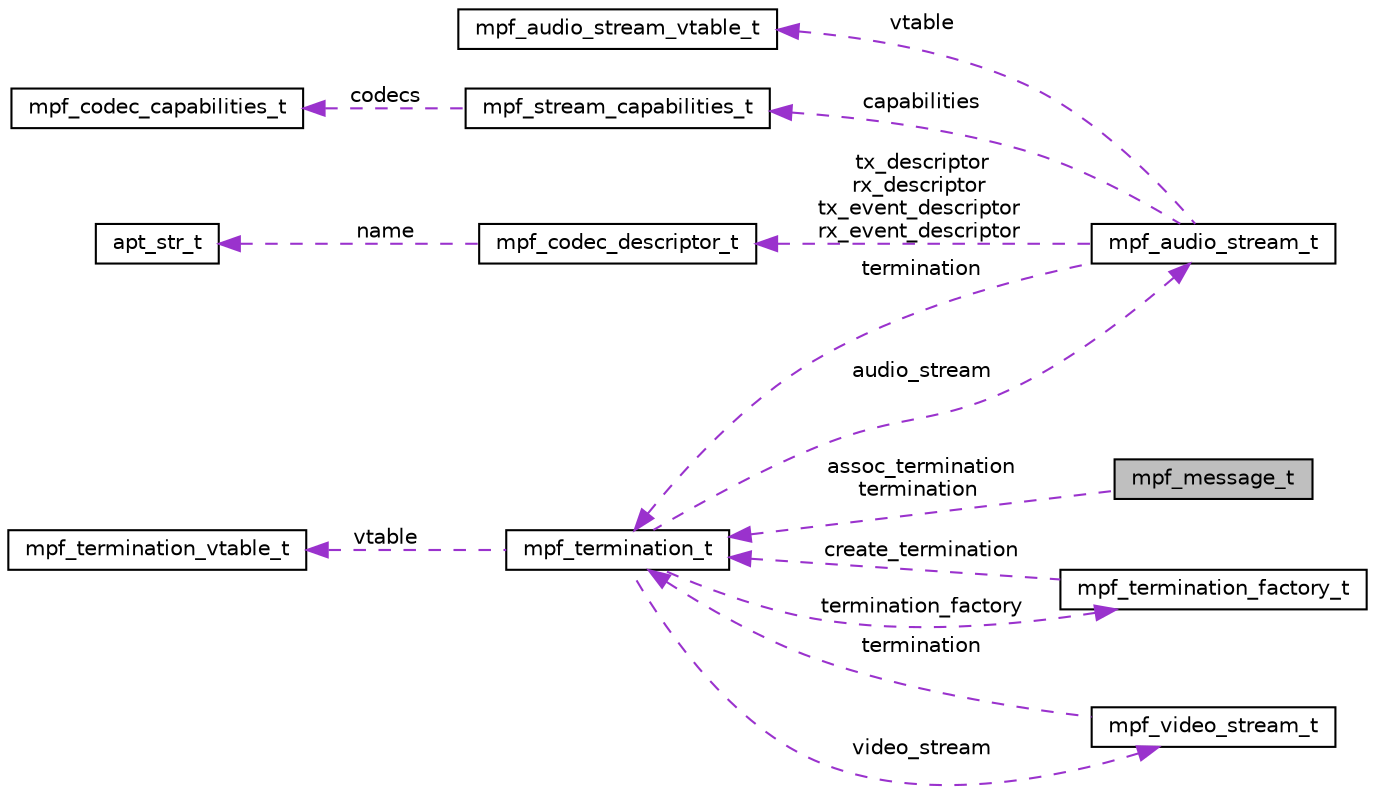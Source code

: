 digraph "mpf_message_t"
{
  edge [fontname="Helvetica",fontsize="10",labelfontname="Helvetica",labelfontsize="10"];
  node [fontname="Helvetica",fontsize="10",shape=record];
  rankdir="LR";
  Node1 [label="mpf_message_t",height=0.2,width=0.4,color="black", fillcolor="grey75", style="filled", fontcolor="black"];
  Node2 -> Node1 [dir="back",color="darkorchid3",fontsize="10",style="dashed",label=" assoc_termination\ntermination" ,fontname="Helvetica"];
  Node2 [label="mpf_termination_t",height=0.2,width=0.4,color="black", fillcolor="white", style="filled",URL="$structmpf__termination__t.html"];
  Node3 -> Node2 [dir="back",color="darkorchid3",fontsize="10",style="dashed",label=" vtable" ,fontname="Helvetica"];
  Node3 [label="mpf_termination_vtable_t",height=0.2,width=0.4,color="black", fillcolor="white", style="filled",URL="$structmpf__termination__vtable__t.html"];
  Node4 -> Node2 [dir="back",color="darkorchid3",fontsize="10",style="dashed",label=" termination_factory" ,fontname="Helvetica"];
  Node4 [label="mpf_termination_factory_t",height=0.2,width=0.4,color="black", fillcolor="white", style="filled",URL="$structmpf__termination__factory__t.html"];
  Node2 -> Node4 [dir="back",color="darkorchid3",fontsize="10",style="dashed",label=" create_termination" ,fontname="Helvetica"];
  Node5 -> Node2 [dir="back",color="darkorchid3",fontsize="10",style="dashed",label=" audio_stream" ,fontname="Helvetica"];
  Node5 [label="mpf_audio_stream_t",height=0.2,width=0.4,color="black", fillcolor="white", style="filled",URL="$structmpf__audio__stream__t.html"];
  Node6 -> Node5 [dir="back",color="darkorchid3",fontsize="10",style="dashed",label=" vtable" ,fontname="Helvetica"];
  Node6 [label="mpf_audio_stream_vtable_t",height=0.2,width=0.4,color="black", fillcolor="white", style="filled",URL="$structmpf__audio__stream__vtable__t.html"];
  Node7 -> Node5 [dir="back",color="darkorchid3",fontsize="10",style="dashed",label=" capabilities" ,fontname="Helvetica"];
  Node7 [label="mpf_stream_capabilities_t",height=0.2,width=0.4,color="black", fillcolor="white", style="filled",URL="$structmpf__stream__capabilities__t.html"];
  Node8 -> Node7 [dir="back",color="darkorchid3",fontsize="10",style="dashed",label=" codecs" ,fontname="Helvetica"];
  Node8 [label="mpf_codec_capabilities_t",height=0.2,width=0.4,color="black", fillcolor="white", style="filled",URL="$structmpf__codec__capabilities__t.html"];
  Node9 -> Node5 [dir="back",color="darkorchid3",fontsize="10",style="dashed",label=" tx_descriptor\nrx_descriptor\ntx_event_descriptor\nrx_event_descriptor" ,fontname="Helvetica"];
  Node9 [label="mpf_codec_descriptor_t",height=0.2,width=0.4,color="black", fillcolor="white", style="filled",URL="$structmpf__codec__descriptor__t.html"];
  Node10 -> Node9 [dir="back",color="darkorchid3",fontsize="10",style="dashed",label=" name" ,fontname="Helvetica"];
  Node10 [label="apt_str_t",height=0.2,width=0.4,color="black", fillcolor="white", style="filled",URL="$structapt__str__t.html"];
  Node2 -> Node5 [dir="back",color="darkorchid3",fontsize="10",style="dashed",label=" termination" ,fontname="Helvetica"];
  Node11 -> Node2 [dir="back",color="darkorchid3",fontsize="10",style="dashed",label=" video_stream" ,fontname="Helvetica"];
  Node11 [label="mpf_video_stream_t",height=0.2,width=0.4,color="black", fillcolor="white", style="filled",URL="$structmpf__video__stream__t.html"];
  Node2 -> Node11 [dir="back",color="darkorchid3",fontsize="10",style="dashed",label=" termination" ,fontname="Helvetica"];
}

